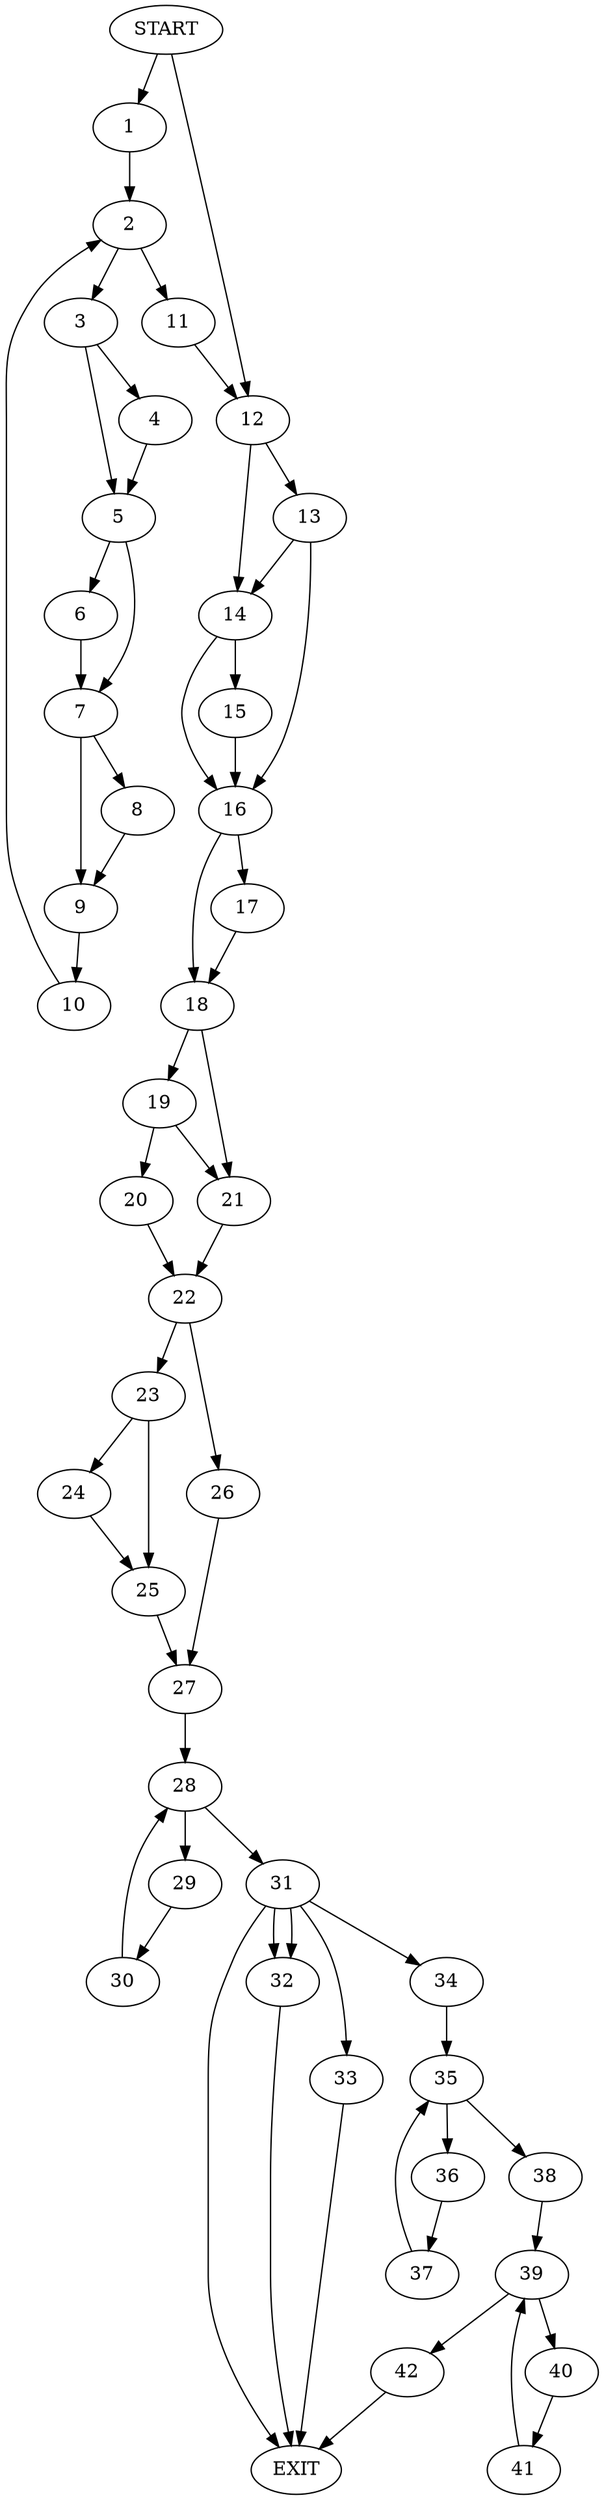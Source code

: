 digraph { 
0 [label="START"];
1;
2;
3;
4;
5;
6;
7;
8;
9;
10;
11;
12;
13;
14;
15;
16;
17;
18;
19;
20;
21;
22;
23;
24;
25;
26;
27;
28;
29;
30;
31;
32;
33;
34;
35;
36;
37;
38;
39;
40;
41;
42;
43[label="EXIT"];
0 -> 1;
0 -> 12;
1 -> 2;
2 -> 3;
2 -> 11;
3 -> 4;
3 -> 5;
4 -> 5;
5 -> 6;
5 -> 7;
6 -> 7;
7 -> 8;
7 -> 9;
8 -> 9;
9 -> 10;
10 -> 2;
11 -> 12;
12 -> 14;
12 -> 13;
13 -> 14;
13 -> 16;
14 -> 16;
14 -> 15;
15 -> 16;
16 -> 17;
16 -> 18;
17 -> 18;
18 -> 19;
18 -> 21;
19 -> 20;
19 -> 21;
20 -> 22;
21 -> 22;
22 -> 23;
22 -> 26;
23 -> 24;
23 -> 25;
24 -> 25;
25 -> 27;
26 -> 27;
27 -> 28;
28 -> 29;
28 -> 31;
29 -> 30;
30 -> 28;
31 -> 43;
31 -> 32;
31:s2 -> 32;
31:s3 -> 33;
31:s4 -> 34;
32 -> 43;
33 -> 43;
34 -> 35;
35 -> 36;
35 -> 38;
36 -> 37;
37 -> 35;
38 -> 39;
39 -> 40;
39 -> 42;
40 -> 41;
41 -> 39;
42 -> 43;
}